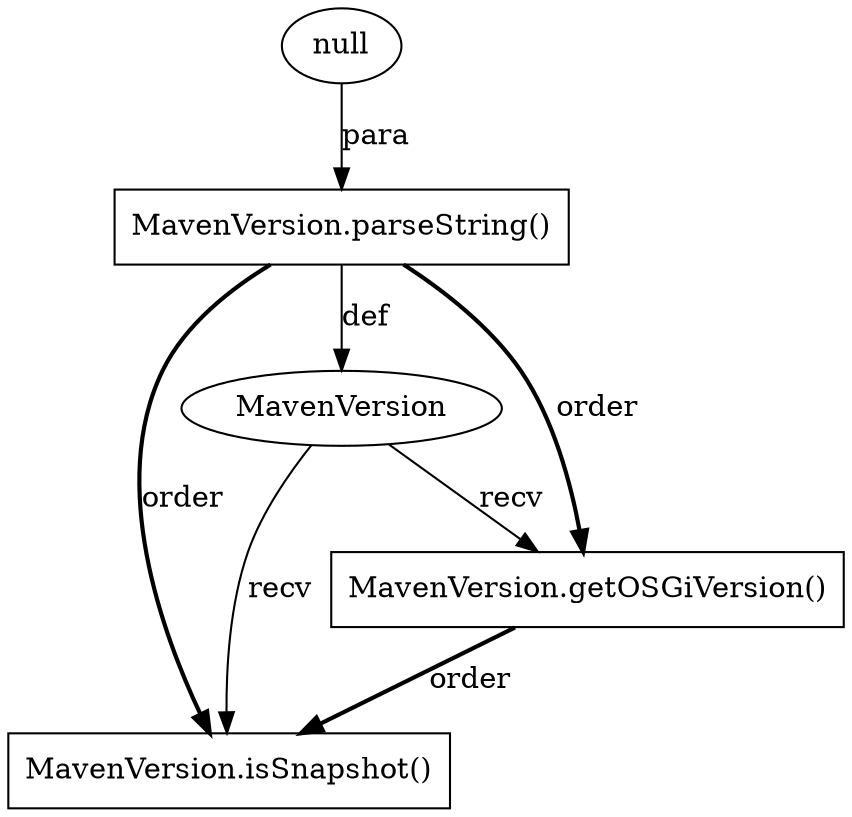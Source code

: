digraph "AUG" {

  1 [ label="MavenVersion.isSnapshot()" shape="box" ];
  2 [ label="MavenVersion" shape="ellipse" ];
  3 [ label="MavenVersion.parseString()" shape="box" ];
  4 [ label="MavenVersion.getOSGiVersion()" shape="box" ];
  5 [ label="null" shape="ellipse" ];
  4 -> 1 [ label="order" style="bold" ];
  3 -> 1 [ label="order" style="bold" ];
  2 -> 1 [ label="recv" style="solid" ];
  3 -> 2 [ label="def" style="solid" ];
  5 -> 3 [ label="para" style="solid" ];
  2 -> 4 [ label="recv" style="solid" ];
  3 -> 4 [ label="order" style="bold" ];
}
